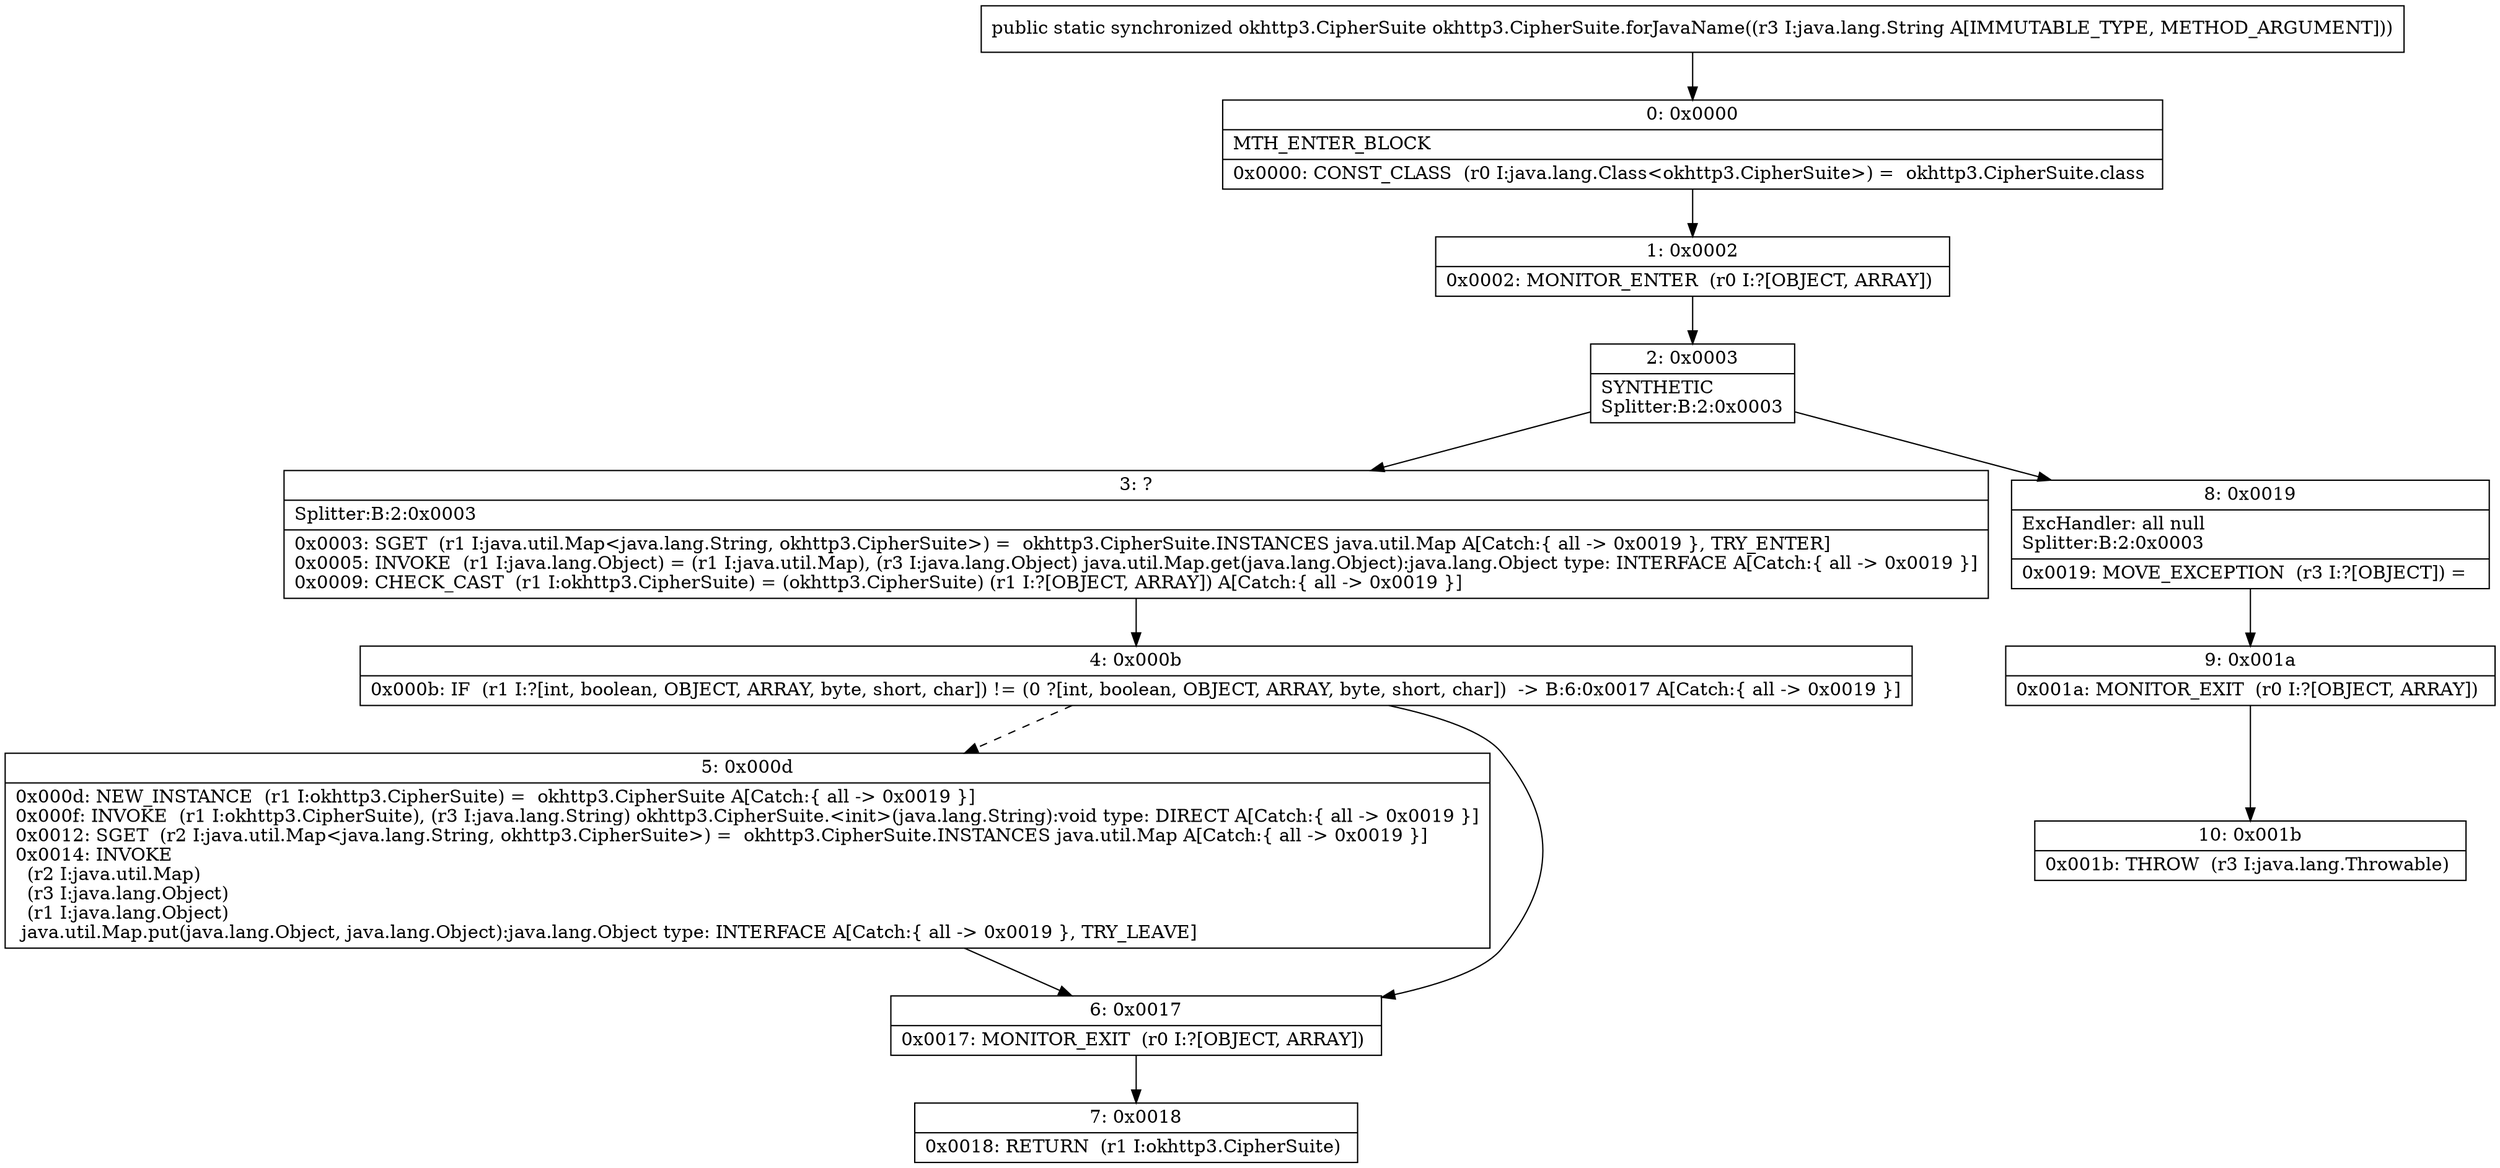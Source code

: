 digraph "CFG forokhttp3.CipherSuite.forJavaName(Ljava\/lang\/String;)Lokhttp3\/CipherSuite;" {
Node_0 [shape=record,label="{0\:\ 0x0000|MTH_ENTER_BLOCK\l|0x0000: CONST_CLASS  (r0 I:java.lang.Class\<okhttp3.CipherSuite\>) =  okhttp3.CipherSuite.class \l}"];
Node_1 [shape=record,label="{1\:\ 0x0002|0x0002: MONITOR_ENTER  (r0 I:?[OBJECT, ARRAY]) \l}"];
Node_2 [shape=record,label="{2\:\ 0x0003|SYNTHETIC\lSplitter:B:2:0x0003\l}"];
Node_3 [shape=record,label="{3\:\ ?|Splitter:B:2:0x0003\l|0x0003: SGET  (r1 I:java.util.Map\<java.lang.String, okhttp3.CipherSuite\>) =  okhttp3.CipherSuite.INSTANCES java.util.Map A[Catch:\{ all \-\> 0x0019 \}, TRY_ENTER]\l0x0005: INVOKE  (r1 I:java.lang.Object) = (r1 I:java.util.Map), (r3 I:java.lang.Object) java.util.Map.get(java.lang.Object):java.lang.Object type: INTERFACE A[Catch:\{ all \-\> 0x0019 \}]\l0x0009: CHECK_CAST  (r1 I:okhttp3.CipherSuite) = (okhttp3.CipherSuite) (r1 I:?[OBJECT, ARRAY]) A[Catch:\{ all \-\> 0x0019 \}]\l}"];
Node_4 [shape=record,label="{4\:\ 0x000b|0x000b: IF  (r1 I:?[int, boolean, OBJECT, ARRAY, byte, short, char]) != (0 ?[int, boolean, OBJECT, ARRAY, byte, short, char])  \-\> B:6:0x0017 A[Catch:\{ all \-\> 0x0019 \}]\l}"];
Node_5 [shape=record,label="{5\:\ 0x000d|0x000d: NEW_INSTANCE  (r1 I:okhttp3.CipherSuite) =  okhttp3.CipherSuite A[Catch:\{ all \-\> 0x0019 \}]\l0x000f: INVOKE  (r1 I:okhttp3.CipherSuite), (r3 I:java.lang.String) okhttp3.CipherSuite.\<init\>(java.lang.String):void type: DIRECT A[Catch:\{ all \-\> 0x0019 \}]\l0x0012: SGET  (r2 I:java.util.Map\<java.lang.String, okhttp3.CipherSuite\>) =  okhttp3.CipherSuite.INSTANCES java.util.Map A[Catch:\{ all \-\> 0x0019 \}]\l0x0014: INVOKE  \l  (r2 I:java.util.Map)\l  (r3 I:java.lang.Object)\l  (r1 I:java.lang.Object)\l java.util.Map.put(java.lang.Object, java.lang.Object):java.lang.Object type: INTERFACE A[Catch:\{ all \-\> 0x0019 \}, TRY_LEAVE]\l}"];
Node_6 [shape=record,label="{6\:\ 0x0017|0x0017: MONITOR_EXIT  (r0 I:?[OBJECT, ARRAY]) \l}"];
Node_7 [shape=record,label="{7\:\ 0x0018|0x0018: RETURN  (r1 I:okhttp3.CipherSuite) \l}"];
Node_8 [shape=record,label="{8\:\ 0x0019|ExcHandler: all null\lSplitter:B:2:0x0003\l|0x0019: MOVE_EXCEPTION  (r3 I:?[OBJECT]) =  \l}"];
Node_9 [shape=record,label="{9\:\ 0x001a|0x001a: MONITOR_EXIT  (r0 I:?[OBJECT, ARRAY]) \l}"];
Node_10 [shape=record,label="{10\:\ 0x001b|0x001b: THROW  (r3 I:java.lang.Throwable) \l}"];
MethodNode[shape=record,label="{public static synchronized okhttp3.CipherSuite okhttp3.CipherSuite.forJavaName((r3 I:java.lang.String A[IMMUTABLE_TYPE, METHOD_ARGUMENT])) }"];
MethodNode -> Node_0;
Node_0 -> Node_1;
Node_1 -> Node_2;
Node_2 -> Node_3;
Node_2 -> Node_8;
Node_3 -> Node_4;
Node_4 -> Node_5[style=dashed];
Node_4 -> Node_6;
Node_5 -> Node_6;
Node_6 -> Node_7;
Node_8 -> Node_9;
Node_9 -> Node_10;
}

